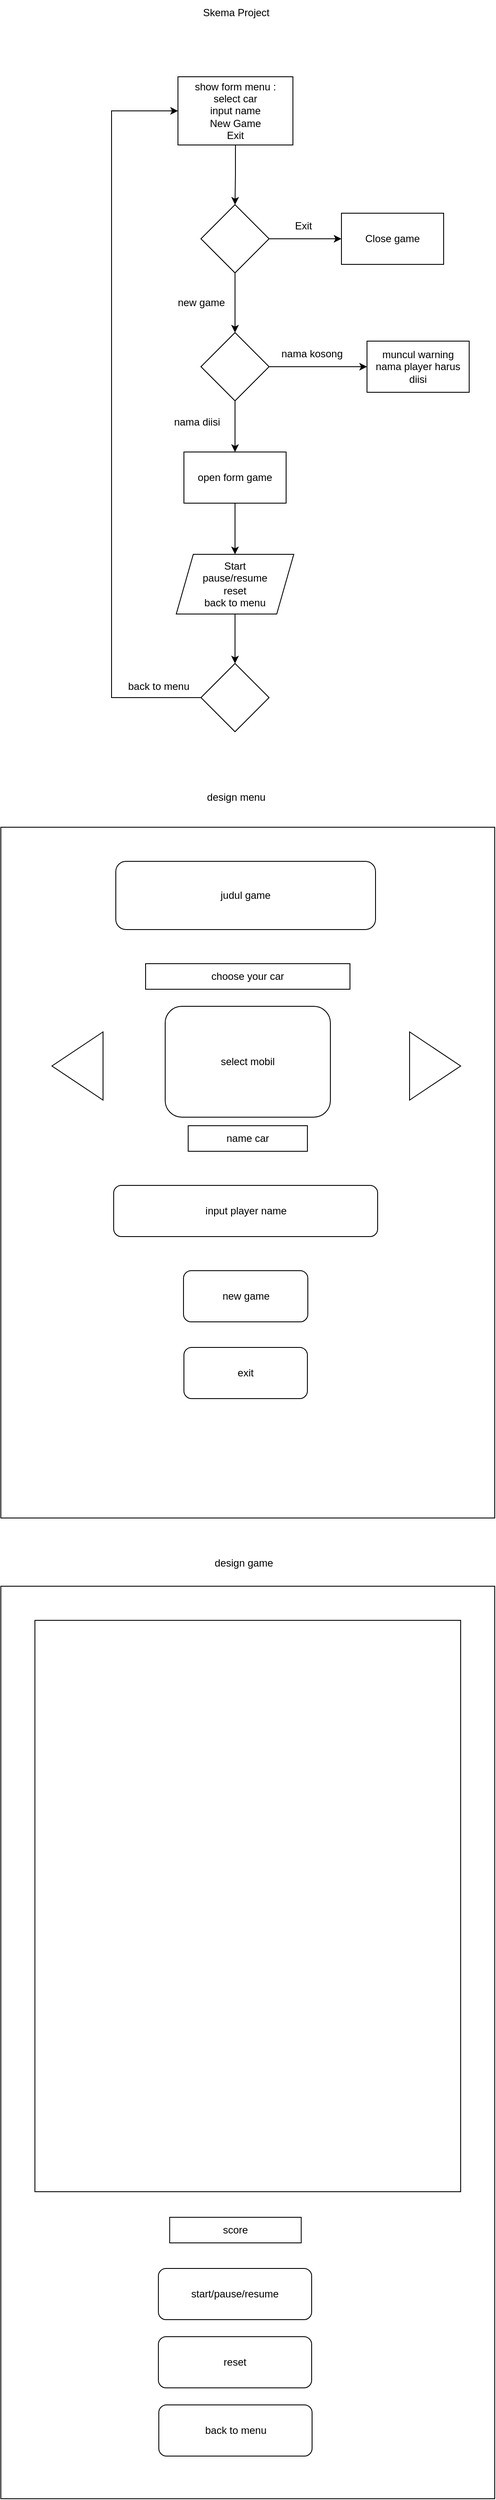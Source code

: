 <mxfile version="25.0.3">
  <diagram name="Page-1" id="7KhryxHFdZAswVd5xD74">
    <mxGraphModel dx="2093" dy="923" grid="1" gridSize="10" guides="1" tooltips="1" connect="1" arrows="1" fold="1" page="1" pageScale="1" pageWidth="850" pageHeight="1100" math="0" shadow="0">
      <root>
        <mxCell id="0" />
        <mxCell id="1" parent="0" />
        <mxCell id="geuPRDKl9PWcOQ5PIFQ6-13" style="edgeStyle=orthogonalEdgeStyle;rounded=0;orthogonalLoop=1;jettySize=auto;html=1;entryX=0.5;entryY=0;entryDx=0;entryDy=0;" edge="1" parent="1" source="geuPRDKl9PWcOQ5PIFQ6-2" target="geuPRDKl9PWcOQ5PIFQ6-3">
          <mxGeometry relative="1" as="geometry" />
        </mxCell>
        <mxCell id="geuPRDKl9PWcOQ5PIFQ6-2" value="show form menu :&lt;div&gt;select car&lt;br&gt;&lt;div&gt;input name&lt;/div&gt;&lt;div&gt;New Game&lt;/div&gt;&lt;div&gt;Exit&lt;/div&gt;&lt;/div&gt;" style="rounded=0;whiteSpace=wrap;html=1;" vertex="1" parent="1">
          <mxGeometry x="358" y="130" width="135" height="80" as="geometry" />
        </mxCell>
        <mxCell id="geuPRDKl9PWcOQ5PIFQ6-14" style="edgeStyle=orthogonalEdgeStyle;rounded=0;orthogonalLoop=1;jettySize=auto;html=1;exitX=1;exitY=0.5;exitDx=0;exitDy=0;entryX=0;entryY=0.5;entryDx=0;entryDy=0;" edge="1" parent="1" source="geuPRDKl9PWcOQ5PIFQ6-3" target="geuPRDKl9PWcOQ5PIFQ6-6">
          <mxGeometry relative="1" as="geometry" />
        </mxCell>
        <mxCell id="geuPRDKl9PWcOQ5PIFQ6-15" style="edgeStyle=orthogonalEdgeStyle;rounded=0;orthogonalLoop=1;jettySize=auto;html=1;exitX=0.5;exitY=1;exitDx=0;exitDy=0;entryX=0.5;entryY=0;entryDx=0;entryDy=0;" edge="1" parent="1" source="geuPRDKl9PWcOQ5PIFQ6-3" target="geuPRDKl9PWcOQ5PIFQ6-8">
          <mxGeometry relative="1" as="geometry" />
        </mxCell>
        <mxCell id="geuPRDKl9PWcOQ5PIFQ6-3" value="" style="rhombus;whiteSpace=wrap;html=1;" vertex="1" parent="1">
          <mxGeometry x="385" y="280" width="80" height="80" as="geometry" />
        </mxCell>
        <mxCell id="geuPRDKl9PWcOQ5PIFQ6-4" value="Skema Project" style="text;html=1;align=center;verticalAlign=middle;resizable=0;points=[];autosize=1;strokeColor=none;fillColor=none;" vertex="1" parent="1">
          <mxGeometry x="375.5" y="40" width="100" height="30" as="geometry" />
        </mxCell>
        <mxCell id="geuPRDKl9PWcOQ5PIFQ6-5" value="Exit" style="text;html=1;align=center;verticalAlign=middle;resizable=0;points=[];autosize=1;strokeColor=none;fillColor=none;" vertex="1" parent="1">
          <mxGeometry x="485" y="290" width="40" height="30" as="geometry" />
        </mxCell>
        <mxCell id="geuPRDKl9PWcOQ5PIFQ6-6" value="Close game" style="rounded=0;whiteSpace=wrap;html=1;" vertex="1" parent="1">
          <mxGeometry x="550" y="290" width="120" height="60" as="geometry" />
        </mxCell>
        <mxCell id="geuPRDKl9PWcOQ5PIFQ6-7" value="new game" style="text;html=1;align=center;verticalAlign=middle;resizable=0;points=[];autosize=1;strokeColor=none;fillColor=none;" vertex="1" parent="1">
          <mxGeometry x="345" y="380" width="80" height="30" as="geometry" />
        </mxCell>
        <mxCell id="geuPRDKl9PWcOQ5PIFQ6-16" style="edgeStyle=orthogonalEdgeStyle;rounded=0;orthogonalLoop=1;jettySize=auto;html=1;exitX=1;exitY=0.5;exitDx=0;exitDy=0;entryX=0;entryY=0.5;entryDx=0;entryDy=0;" edge="1" parent="1" source="geuPRDKl9PWcOQ5PIFQ6-8" target="geuPRDKl9PWcOQ5PIFQ6-9">
          <mxGeometry relative="1" as="geometry" />
        </mxCell>
        <mxCell id="geuPRDKl9PWcOQ5PIFQ6-17" style="edgeStyle=orthogonalEdgeStyle;rounded=0;orthogonalLoop=1;jettySize=auto;html=1;exitX=0.5;exitY=1;exitDx=0;exitDy=0;entryX=0.5;entryY=0;entryDx=0;entryDy=0;" edge="1" parent="1" source="geuPRDKl9PWcOQ5PIFQ6-8" target="geuPRDKl9PWcOQ5PIFQ6-12">
          <mxGeometry relative="1" as="geometry" />
        </mxCell>
        <mxCell id="geuPRDKl9PWcOQ5PIFQ6-8" value="" style="rhombus;whiteSpace=wrap;html=1;" vertex="1" parent="1">
          <mxGeometry x="385" y="430" width="80" height="80" as="geometry" />
        </mxCell>
        <mxCell id="geuPRDKl9PWcOQ5PIFQ6-9" value="muncul warning&lt;div&gt;nama player harus diisi&lt;/div&gt;" style="rounded=0;whiteSpace=wrap;html=1;" vertex="1" parent="1">
          <mxGeometry x="580" y="440" width="120" height="60" as="geometry" />
        </mxCell>
        <mxCell id="geuPRDKl9PWcOQ5PIFQ6-10" value="nama kosong" style="text;html=1;align=center;verticalAlign=middle;resizable=0;points=[];autosize=1;strokeColor=none;fillColor=none;" vertex="1" parent="1">
          <mxGeometry x="465" y="440" width="100" height="30" as="geometry" />
        </mxCell>
        <mxCell id="geuPRDKl9PWcOQ5PIFQ6-11" value="nama diisi" style="text;html=1;align=center;verticalAlign=middle;resizable=0;points=[];autosize=1;strokeColor=none;fillColor=none;" vertex="1" parent="1">
          <mxGeometry x="340" y="520" width="80" height="30" as="geometry" />
        </mxCell>
        <mxCell id="geuPRDKl9PWcOQ5PIFQ6-24" style="edgeStyle=orthogonalEdgeStyle;rounded=0;orthogonalLoop=1;jettySize=auto;html=1;exitX=0.5;exitY=1;exitDx=0;exitDy=0;entryX=0.5;entryY=0;entryDx=0;entryDy=0;" edge="1" parent="1" source="geuPRDKl9PWcOQ5PIFQ6-12" target="geuPRDKl9PWcOQ5PIFQ6-19">
          <mxGeometry relative="1" as="geometry" />
        </mxCell>
        <mxCell id="geuPRDKl9PWcOQ5PIFQ6-12" value="open form game" style="rounded=0;whiteSpace=wrap;html=1;" vertex="1" parent="1">
          <mxGeometry x="365" y="570" width="120" height="60" as="geometry" />
        </mxCell>
        <mxCell id="geuPRDKl9PWcOQ5PIFQ6-25" style="edgeStyle=orthogonalEdgeStyle;rounded=0;orthogonalLoop=1;jettySize=auto;html=1;entryX=0.5;entryY=0;entryDx=0;entryDy=0;" edge="1" parent="1" source="geuPRDKl9PWcOQ5PIFQ6-19" target="geuPRDKl9PWcOQ5PIFQ6-20">
          <mxGeometry relative="1" as="geometry" />
        </mxCell>
        <mxCell id="geuPRDKl9PWcOQ5PIFQ6-19" value="Start&lt;div&gt;pause/resume&lt;/div&gt;&lt;div&gt;reset&lt;/div&gt;&lt;div&gt;back to menu&lt;/div&gt;" style="shape=parallelogram;perimeter=parallelogramPerimeter;whiteSpace=wrap;html=1;fixedSize=1;" vertex="1" parent="1">
          <mxGeometry x="356" y="690" width="138" height="70" as="geometry" />
        </mxCell>
        <mxCell id="geuPRDKl9PWcOQ5PIFQ6-23" style="edgeStyle=orthogonalEdgeStyle;rounded=0;orthogonalLoop=1;jettySize=auto;html=1;exitX=0;exitY=0.5;exitDx=0;exitDy=0;entryX=0;entryY=0.5;entryDx=0;entryDy=0;" edge="1" parent="1" source="geuPRDKl9PWcOQ5PIFQ6-20" target="geuPRDKl9PWcOQ5PIFQ6-2">
          <mxGeometry relative="1" as="geometry">
            <Array as="points">
              <mxPoint x="280" y="858" />
              <mxPoint x="280" y="170" />
            </Array>
          </mxGeometry>
        </mxCell>
        <mxCell id="geuPRDKl9PWcOQ5PIFQ6-20" value="" style="rhombus;whiteSpace=wrap;html=1;" vertex="1" parent="1">
          <mxGeometry x="385" y="818" width="80" height="80" as="geometry" />
        </mxCell>
        <mxCell id="geuPRDKl9PWcOQ5PIFQ6-22" value="back to menu" style="text;html=1;align=center;verticalAlign=middle;resizable=0;points=[];autosize=1;strokeColor=none;fillColor=none;" vertex="1" parent="1">
          <mxGeometry x="285" y="830" width="100" height="30" as="geometry" />
        </mxCell>
        <mxCell id="geuPRDKl9PWcOQ5PIFQ6-26" value="" style="rounded=0;whiteSpace=wrap;html=1;" vertex="1" parent="1">
          <mxGeometry x="150" y="1010" width="580" height="810" as="geometry" />
        </mxCell>
        <mxCell id="geuPRDKl9PWcOQ5PIFQ6-29" value="design menu" style="text;html=1;align=center;verticalAlign=middle;resizable=0;points=[];autosize=1;strokeColor=none;fillColor=none;" vertex="1" parent="1">
          <mxGeometry x="380.5" y="960" width="90" height="30" as="geometry" />
        </mxCell>
        <mxCell id="geuPRDKl9PWcOQ5PIFQ6-30" value="judul game" style="rounded=1;whiteSpace=wrap;html=1;" vertex="1" parent="1">
          <mxGeometry x="285" y="1050" width="305" height="80" as="geometry" />
        </mxCell>
        <mxCell id="geuPRDKl9PWcOQ5PIFQ6-31" value="" style="triangle;whiteSpace=wrap;html=1;" vertex="1" parent="1">
          <mxGeometry x="630" y="1250" width="60" height="80" as="geometry" />
        </mxCell>
        <mxCell id="geuPRDKl9PWcOQ5PIFQ6-32" value="" style="triangle;whiteSpace=wrap;html=1;rotation=-180;" vertex="1" parent="1">
          <mxGeometry x="210" y="1250" width="60" height="80" as="geometry" />
        </mxCell>
        <mxCell id="geuPRDKl9PWcOQ5PIFQ6-33" value="select mobil" style="rounded=1;whiteSpace=wrap;html=1;" vertex="1" parent="1">
          <mxGeometry x="343" y="1220" width="194" height="130" as="geometry" />
        </mxCell>
        <mxCell id="geuPRDKl9PWcOQ5PIFQ6-34" value="input player name" style="rounded=1;whiteSpace=wrap;html=1;" vertex="1" parent="1">
          <mxGeometry x="282.5" y="1430" width="310" height="60" as="geometry" />
        </mxCell>
        <mxCell id="geuPRDKl9PWcOQ5PIFQ6-35" value="new game" style="rounded=1;whiteSpace=wrap;html=1;" vertex="1" parent="1">
          <mxGeometry x="364.5" y="1530" width="146" height="60" as="geometry" />
        </mxCell>
        <mxCell id="geuPRDKl9PWcOQ5PIFQ6-36" value="exit" style="rounded=1;whiteSpace=wrap;html=1;" vertex="1" parent="1">
          <mxGeometry x="365" y="1620" width="145" height="60" as="geometry" />
        </mxCell>
        <mxCell id="geuPRDKl9PWcOQ5PIFQ6-37" value="name car" style="rounded=0;whiteSpace=wrap;html=1;" vertex="1" parent="1">
          <mxGeometry x="370" y="1360" width="140" height="30" as="geometry" />
        </mxCell>
        <mxCell id="geuPRDKl9PWcOQ5PIFQ6-38" value="choose your car" style="rounded=0;whiteSpace=wrap;html=1;" vertex="1" parent="1">
          <mxGeometry x="320" y="1170" width="240" height="30" as="geometry" />
        </mxCell>
        <mxCell id="geuPRDKl9PWcOQ5PIFQ6-39" value="" style="rounded=0;whiteSpace=wrap;html=1;" vertex="1" parent="1">
          <mxGeometry x="150" y="1900" width="580" height="1070" as="geometry" />
        </mxCell>
        <mxCell id="geuPRDKl9PWcOQ5PIFQ6-40" value="design game" style="text;html=1;align=center;verticalAlign=middle;resizable=0;points=[];autosize=1;strokeColor=none;fillColor=none;" vertex="1" parent="1">
          <mxGeometry x="390" y="1858" width="90" height="30" as="geometry" />
        </mxCell>
        <mxCell id="geuPRDKl9PWcOQ5PIFQ6-43" value="score" style="rounded=0;whiteSpace=wrap;html=1;" vertex="1" parent="1">
          <mxGeometry x="348.25" y="2640" width="154.5" height="30" as="geometry" />
        </mxCell>
        <mxCell id="geuPRDKl9PWcOQ5PIFQ6-44" value="" style="rounded=0;whiteSpace=wrap;html=1;" vertex="1" parent="1">
          <mxGeometry x="190" y="1940" width="500" height="670" as="geometry" />
        </mxCell>
        <mxCell id="geuPRDKl9PWcOQ5PIFQ6-45" value="start/pause/resume" style="rounded=1;whiteSpace=wrap;html=1;" vertex="1" parent="1">
          <mxGeometry x="335" y="2700" width="180" height="60" as="geometry" />
        </mxCell>
        <mxCell id="geuPRDKl9PWcOQ5PIFQ6-47" value="reset" style="rounded=1;whiteSpace=wrap;html=1;" vertex="1" parent="1">
          <mxGeometry x="335" y="2780" width="180" height="60" as="geometry" />
        </mxCell>
        <mxCell id="geuPRDKl9PWcOQ5PIFQ6-48" value="back to menu" style="rounded=1;whiteSpace=wrap;html=1;" vertex="1" parent="1">
          <mxGeometry x="335.5" y="2860" width="180" height="60" as="geometry" />
        </mxCell>
      </root>
    </mxGraphModel>
  </diagram>
</mxfile>
